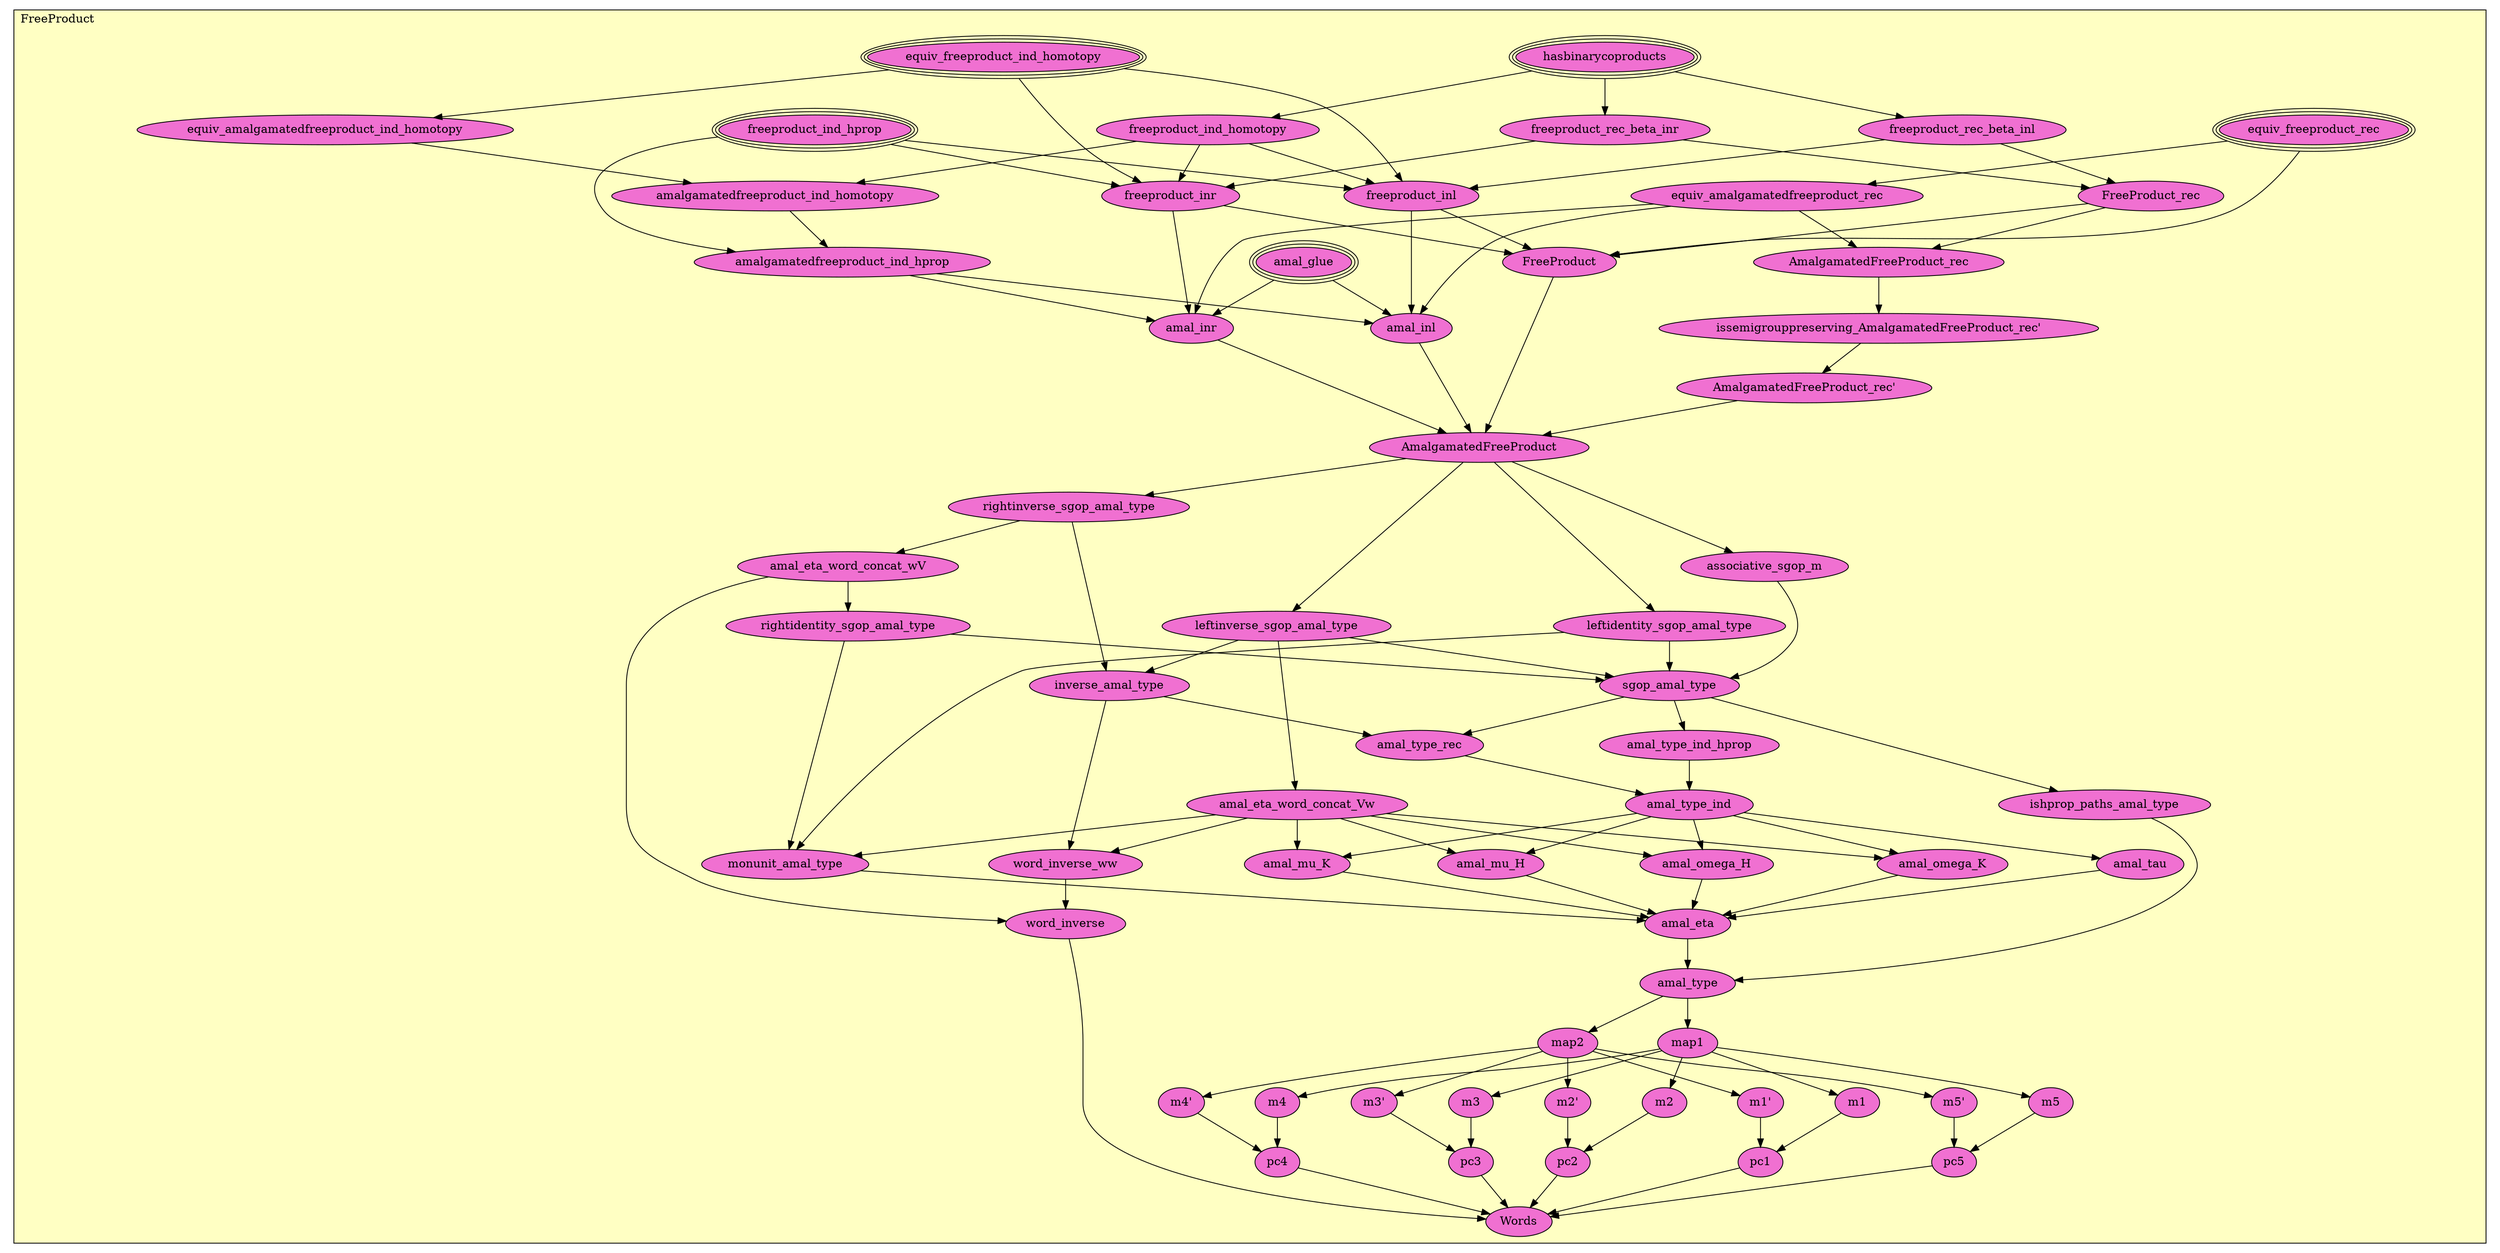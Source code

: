 digraph HoTT_Algebra_Groups_FreeProduct {
  graph [ratio=0.5]
  node [style=filled]
FreeProduct_hasbinarycoproducts [label="hasbinarycoproducts", URL=<FreeProduct.html#hasbinarycoproducts>, peripheries=3, fillcolor="#F070D1"] ;
FreeProduct_equiv_freeproduct_rec [label="equiv_freeproduct_rec", URL=<FreeProduct.html#equiv_freeproduct_rec>, peripheries=3, fillcolor="#F070D1"] ;
FreeProduct_freeproduct_rec_beta_inr [label="freeproduct_rec_beta_inr", URL=<FreeProduct.html#freeproduct_rec_beta_inr>, fillcolor="#F070D1"] ;
FreeProduct_freeproduct_rec_beta_inl [label="freeproduct_rec_beta_inl", URL=<FreeProduct.html#freeproduct_rec_beta_inl>, fillcolor="#F070D1"] ;
FreeProduct_FreeProduct_rec [label="FreeProduct_rec", URL=<FreeProduct.html#FreeProduct_rec>, fillcolor="#F070D1"] ;
FreeProduct_equiv_freeproduct_ind_homotopy [label="equiv_freeproduct_ind_homotopy", URL=<FreeProduct.html#equiv_freeproduct_ind_homotopy>, peripheries=3, fillcolor="#F070D1"] ;
FreeProduct_freeproduct_ind_homotopy [label="freeproduct_ind_homotopy", URL=<FreeProduct.html#freeproduct_ind_homotopy>, fillcolor="#F070D1"] ;
FreeProduct_freeproduct_ind_hprop [label="freeproduct_ind_hprop", URL=<FreeProduct.html#freeproduct_ind_hprop>, peripheries=3, fillcolor="#F070D1"] ;
FreeProduct_freeproduct_inr [label="freeproduct_inr", URL=<FreeProduct.html#freeproduct_inr>, fillcolor="#F070D1"] ;
FreeProduct_freeproduct_inl [label="freeproduct_inl", URL=<FreeProduct.html#freeproduct_inl>, fillcolor="#F070D1"] ;
FreeProduct_FreeProduct [label="FreeProduct", URL=<FreeProduct.html#FreeProduct>, fillcolor="#F070D1"] ;
FreeProduct_equiv_amalgamatedfreeproduct_ind_homotopy [label="equiv_amalgamatedfreeproduct_ind_homotopy", URL=<FreeProduct.html#equiv_amalgamatedfreeproduct_ind_homotopy>, fillcolor="#F070D1"] ;
FreeProduct_amalgamatedfreeproduct_ind_homotopy [label="amalgamatedfreeproduct_ind_homotopy", URL=<FreeProduct.html#amalgamatedfreeproduct_ind_homotopy>, fillcolor="#F070D1"] ;
FreeProduct_amalgamatedfreeproduct_ind_hprop [label="amalgamatedfreeproduct_ind_hprop", URL=<FreeProduct.html#amalgamatedfreeproduct_ind_hprop>, fillcolor="#F070D1"] ;
FreeProduct_equiv_amalgamatedfreeproduct_rec [label="equiv_amalgamatedfreeproduct_rec", URL=<FreeProduct.html#equiv_amalgamatedfreeproduct_rec>, fillcolor="#F070D1"] ;
FreeProduct_amal_glue [label="amal_glue", URL=<FreeProduct.html#amal_glue>, peripheries=3, fillcolor="#F070D1"] ;
FreeProduct_amal_inr [label="amal_inr", URL=<FreeProduct.html#amal_inr>, fillcolor="#F070D1"] ;
FreeProduct_amal_inl [label="amal_inl", URL=<FreeProduct.html#amal_inl>, fillcolor="#F070D1"] ;
FreeProduct_AmalgamatedFreeProduct_rec [label="AmalgamatedFreeProduct_rec", URL=<FreeProduct.html#AmalgamatedFreeProduct_rec>, fillcolor="#F070D1"] ;
FreeProduct_issemigrouppreserving_AmalgamatedFreeProduct_rec_ [label="issemigrouppreserving_AmalgamatedFreeProduct_rec'", URL=<FreeProduct.html#issemigrouppreserving_AmalgamatedFreeProduct_rec'>, fillcolor="#F070D1"] ;
FreeProduct_AmalgamatedFreeProduct_rec_ [label="AmalgamatedFreeProduct_rec'", URL=<FreeProduct.html#AmalgamatedFreeProduct_rec'>, fillcolor="#F070D1"] ;
FreeProduct_AmalgamatedFreeProduct [label="AmalgamatedFreeProduct", URL=<FreeProduct.html#AmalgamatedFreeProduct>, fillcolor="#F070D1"] ;
FreeProduct_rightinverse_sgop_amal_type [label="rightinverse_sgop_amal_type", URL=<FreeProduct.html#rightinverse_sgop_amal_type>, fillcolor="#F070D1"] ;
FreeProduct_leftinverse_sgop_amal_type [label="leftinverse_sgop_amal_type", URL=<FreeProduct.html#leftinverse_sgop_amal_type>, fillcolor="#F070D1"] ;
FreeProduct_amal_eta_word_concat_wV [label="amal_eta_word_concat_wV", URL=<FreeProduct.html#amal_eta_word_concat_wV>, fillcolor="#F070D1"] ;
FreeProduct_amal_eta_word_concat_Vw [label="amal_eta_word_concat_Vw", URL=<FreeProduct.html#amal_eta_word_concat_Vw>, fillcolor="#F070D1"] ;
FreeProduct_rightidentity_sgop_amal_type [label="rightidentity_sgop_amal_type", URL=<FreeProduct.html#rightidentity_sgop_amal_type>, fillcolor="#F070D1"] ;
FreeProduct_leftidentity_sgop_amal_type [label="leftidentity_sgop_amal_type", URL=<FreeProduct.html#leftidentity_sgop_amal_type>, fillcolor="#F070D1"] ;
FreeProduct_associative_sgop_m [label="associative_sgop_m", URL=<FreeProduct.html#associative_sgop_m>, fillcolor="#F070D1"] ;
FreeProduct_inverse_amal_type [label="inverse_amal_type", URL=<FreeProduct.html#inverse_amal_type>, fillcolor="#F070D1"] ;
FreeProduct_monunit_amal_type [label="monunit_amal_type", URL=<FreeProduct.html#monunit_amal_type>, fillcolor="#F070D1"] ;
FreeProduct_sgop_amal_type [label="sgop_amal_type", URL=<FreeProduct.html#sgop_amal_type>, fillcolor="#F070D1"] ;
FreeProduct_ishprop_paths_amal_type [label="ishprop_paths_amal_type", URL=<FreeProduct.html#ishprop_paths_amal_type>, fillcolor="#F070D1"] ;
FreeProduct_amal_type_rec [label="amal_type_rec", URL=<FreeProduct.html#amal_type_rec>, fillcolor="#F070D1"] ;
FreeProduct_amal_type_ind_hprop [label="amal_type_ind_hprop", URL=<FreeProduct.html#amal_type_ind_hprop>, fillcolor="#F070D1"] ;
FreeProduct_amal_type_ind [label="amal_type_ind", URL=<FreeProduct.html#amal_type_ind>, fillcolor="#F070D1"] ;
FreeProduct_amal_omega_K [label="amal_omega_K", URL=<FreeProduct.html#amal_omega_K>, fillcolor="#F070D1"] ;
FreeProduct_amal_omega_H [label="amal_omega_H", URL=<FreeProduct.html#amal_omega_H>, fillcolor="#F070D1"] ;
FreeProduct_amal_tau [label="amal_tau", URL=<FreeProduct.html#amal_tau>, fillcolor="#F070D1"] ;
FreeProduct_amal_mu_K [label="amal_mu_K", URL=<FreeProduct.html#amal_mu_K>, fillcolor="#F070D1"] ;
FreeProduct_amal_mu_H [label="amal_mu_H", URL=<FreeProduct.html#amal_mu_H>, fillcolor="#F070D1"] ;
FreeProduct_amal_eta [label="amal_eta", URL=<FreeProduct.html#amal_eta>, fillcolor="#F070D1"] ;
FreeProduct_amal_type [label="amal_type", URL=<FreeProduct.html#amal_type>, fillcolor="#F070D1"] ;
FreeProduct_map2 [label="map2", URL=<FreeProduct.html#map2>, fillcolor="#F070D1"] ;
FreeProduct_map1 [label="map1", URL=<FreeProduct.html#map1>, fillcolor="#F070D1"] ;
FreeProduct_m5_ [label="m5'", URL=<FreeProduct.html#m5'>, fillcolor="#F070D1"] ;
FreeProduct_m5 [label="m5", URL=<FreeProduct.html#m5>, fillcolor="#F070D1"] ;
FreeProduct_m4_ [label="m4'", URL=<FreeProduct.html#m4'>, fillcolor="#F070D1"] ;
FreeProduct_m4 [label="m4", URL=<FreeProduct.html#m4>, fillcolor="#F070D1"] ;
FreeProduct_m3_ [label="m3'", URL=<FreeProduct.html#m3'>, fillcolor="#F070D1"] ;
FreeProduct_m3 [label="m3", URL=<FreeProduct.html#m3>, fillcolor="#F070D1"] ;
FreeProduct_m2_ [label="m2'", URL=<FreeProduct.html#m2'>, fillcolor="#F070D1"] ;
FreeProduct_m2 [label="m2", URL=<FreeProduct.html#m2>, fillcolor="#F070D1"] ;
FreeProduct_m1_ [label="m1'", URL=<FreeProduct.html#m1'>, fillcolor="#F070D1"] ;
FreeProduct_m1 [label="m1", URL=<FreeProduct.html#m1>, fillcolor="#F070D1"] ;
FreeProduct_pc5 [label="pc5", URL=<FreeProduct.html#pc5>, fillcolor="#F070D1"] ;
FreeProduct_pc4 [label="pc4", URL=<FreeProduct.html#pc4>, fillcolor="#F070D1"] ;
FreeProduct_pc3 [label="pc3", URL=<FreeProduct.html#pc3>, fillcolor="#F070D1"] ;
FreeProduct_pc2 [label="pc2", URL=<FreeProduct.html#pc2>, fillcolor="#F070D1"] ;
FreeProduct_pc1 [label="pc1", URL=<FreeProduct.html#pc1>, fillcolor="#F070D1"] ;
FreeProduct_word_inverse_ww [label="word_inverse_ww", URL=<FreeProduct.html#word_inverse_ww>, fillcolor="#F070D1"] ;
FreeProduct_word_inverse [label="word_inverse", URL=<FreeProduct.html#word_inverse>, fillcolor="#F070D1"] ;
FreeProduct_Words [label="Words", URL=<FreeProduct.html#Words>, fillcolor="#F070D1"] ;
  FreeProduct_hasbinarycoproducts -> FreeProduct_freeproduct_rec_beta_inr [] ;
  FreeProduct_hasbinarycoproducts -> FreeProduct_freeproduct_rec_beta_inl [] ;
  FreeProduct_hasbinarycoproducts -> FreeProduct_freeproduct_ind_homotopy [] ;
  FreeProduct_equiv_freeproduct_rec -> FreeProduct_FreeProduct [] ;
  FreeProduct_equiv_freeproduct_rec -> FreeProduct_equiv_amalgamatedfreeproduct_rec [] ;
  FreeProduct_freeproduct_rec_beta_inr -> FreeProduct_FreeProduct_rec [] ;
  FreeProduct_freeproduct_rec_beta_inr -> FreeProduct_freeproduct_inr [] ;
  FreeProduct_freeproduct_rec_beta_inl -> FreeProduct_FreeProduct_rec [] ;
  FreeProduct_freeproduct_rec_beta_inl -> FreeProduct_freeproduct_inl [] ;
  FreeProduct_FreeProduct_rec -> FreeProduct_FreeProduct [] ;
  FreeProduct_FreeProduct_rec -> FreeProduct_AmalgamatedFreeProduct_rec [] ;
  FreeProduct_equiv_freeproduct_ind_homotopy -> FreeProduct_freeproduct_inr [] ;
  FreeProduct_equiv_freeproduct_ind_homotopy -> FreeProduct_freeproduct_inl [] ;
  FreeProduct_equiv_freeproduct_ind_homotopy -> FreeProduct_equiv_amalgamatedfreeproduct_ind_homotopy [] ;
  FreeProduct_freeproduct_ind_homotopy -> FreeProduct_freeproduct_inr [] ;
  FreeProduct_freeproduct_ind_homotopy -> FreeProduct_freeproduct_inl [] ;
  FreeProduct_freeproduct_ind_homotopy -> FreeProduct_amalgamatedfreeproduct_ind_homotopy [] ;
  FreeProduct_freeproduct_ind_hprop -> FreeProduct_freeproduct_inr [] ;
  FreeProduct_freeproduct_ind_hprop -> FreeProduct_freeproduct_inl [] ;
  FreeProduct_freeproduct_ind_hprop -> FreeProduct_amalgamatedfreeproduct_ind_hprop [] ;
  FreeProduct_freeproduct_inr -> FreeProduct_FreeProduct [] ;
  FreeProduct_freeproduct_inr -> FreeProduct_amal_inr [] ;
  FreeProduct_freeproduct_inl -> FreeProduct_FreeProduct [] ;
  FreeProduct_freeproduct_inl -> FreeProduct_amal_inl [] ;
  FreeProduct_FreeProduct -> FreeProduct_AmalgamatedFreeProduct [] ;
  FreeProduct_equiv_amalgamatedfreeproduct_ind_homotopy -> FreeProduct_amalgamatedfreeproduct_ind_homotopy [] ;
  FreeProduct_amalgamatedfreeproduct_ind_homotopy -> FreeProduct_amalgamatedfreeproduct_ind_hprop [] ;
  FreeProduct_amalgamatedfreeproduct_ind_hprop -> FreeProduct_amal_inr [] ;
  FreeProduct_amalgamatedfreeproduct_ind_hprop -> FreeProduct_amal_inl [] ;
  FreeProduct_equiv_amalgamatedfreeproduct_rec -> FreeProduct_amal_inr [] ;
  FreeProduct_equiv_amalgamatedfreeproduct_rec -> FreeProduct_amal_inl [] ;
  FreeProduct_equiv_amalgamatedfreeproduct_rec -> FreeProduct_AmalgamatedFreeProduct_rec [] ;
  FreeProduct_amal_glue -> FreeProduct_amal_inr [] ;
  FreeProduct_amal_glue -> FreeProduct_amal_inl [] ;
  FreeProduct_amal_inr -> FreeProduct_AmalgamatedFreeProduct [] ;
  FreeProduct_amal_inl -> FreeProduct_AmalgamatedFreeProduct [] ;
  FreeProduct_AmalgamatedFreeProduct_rec -> FreeProduct_issemigrouppreserving_AmalgamatedFreeProduct_rec_ [] ;
  FreeProduct_issemigrouppreserving_AmalgamatedFreeProduct_rec_ -> FreeProduct_AmalgamatedFreeProduct_rec_ [] ;
  FreeProduct_AmalgamatedFreeProduct_rec_ -> FreeProduct_AmalgamatedFreeProduct [] ;
  FreeProduct_AmalgamatedFreeProduct -> FreeProduct_rightinverse_sgop_amal_type [] ;
  FreeProduct_AmalgamatedFreeProduct -> FreeProduct_leftinverse_sgop_amal_type [] ;
  FreeProduct_AmalgamatedFreeProduct -> FreeProduct_leftidentity_sgop_amal_type [] ;
  FreeProduct_AmalgamatedFreeProduct -> FreeProduct_associative_sgop_m [] ;
  FreeProduct_rightinverse_sgop_amal_type -> FreeProduct_amal_eta_word_concat_wV [] ;
  FreeProduct_rightinverse_sgop_amal_type -> FreeProduct_inverse_amal_type [] ;
  FreeProduct_leftinverse_sgop_amal_type -> FreeProduct_amal_eta_word_concat_Vw [] ;
  FreeProduct_leftinverse_sgop_amal_type -> FreeProduct_inverse_amal_type [] ;
  FreeProduct_leftinverse_sgop_amal_type -> FreeProduct_sgop_amal_type [] ;
  FreeProduct_amal_eta_word_concat_wV -> FreeProduct_rightidentity_sgop_amal_type [] ;
  FreeProduct_amal_eta_word_concat_wV -> FreeProduct_word_inverse [] ;
  FreeProduct_amal_eta_word_concat_Vw -> FreeProduct_monunit_amal_type [] ;
  FreeProduct_amal_eta_word_concat_Vw -> FreeProduct_amal_omega_K [] ;
  FreeProduct_amal_eta_word_concat_Vw -> FreeProduct_amal_omega_H [] ;
  FreeProduct_amal_eta_word_concat_Vw -> FreeProduct_amal_mu_K [] ;
  FreeProduct_amal_eta_word_concat_Vw -> FreeProduct_amal_mu_H [] ;
  FreeProduct_amal_eta_word_concat_Vw -> FreeProduct_word_inverse_ww [] ;
  FreeProduct_rightidentity_sgop_amal_type -> FreeProduct_monunit_amal_type [] ;
  FreeProduct_rightidentity_sgop_amal_type -> FreeProduct_sgop_amal_type [] ;
  FreeProduct_leftidentity_sgop_amal_type -> FreeProduct_monunit_amal_type [] ;
  FreeProduct_leftidentity_sgop_amal_type -> FreeProduct_sgop_amal_type [] ;
  FreeProduct_associative_sgop_m -> FreeProduct_sgop_amal_type [] ;
  FreeProduct_inverse_amal_type -> FreeProduct_amal_type_rec [] ;
  FreeProduct_inverse_amal_type -> FreeProduct_word_inverse_ww [] ;
  FreeProduct_monunit_amal_type -> FreeProduct_amal_eta [] ;
  FreeProduct_sgop_amal_type -> FreeProduct_ishprop_paths_amal_type [] ;
  FreeProduct_sgop_amal_type -> FreeProduct_amal_type_rec [] ;
  FreeProduct_sgop_amal_type -> FreeProduct_amal_type_ind_hprop [] ;
  FreeProduct_ishprop_paths_amal_type -> FreeProduct_amal_type [] ;
  FreeProduct_amal_type_rec -> FreeProduct_amal_type_ind [] ;
  FreeProduct_amal_type_ind_hprop -> FreeProduct_amal_type_ind [] ;
  FreeProduct_amal_type_ind -> FreeProduct_amal_omega_K [] ;
  FreeProduct_amal_type_ind -> FreeProduct_amal_omega_H [] ;
  FreeProduct_amal_type_ind -> FreeProduct_amal_tau [] ;
  FreeProduct_amal_type_ind -> FreeProduct_amal_mu_K [] ;
  FreeProduct_amal_type_ind -> FreeProduct_amal_mu_H [] ;
  FreeProduct_amal_omega_K -> FreeProduct_amal_eta [] ;
  FreeProduct_amal_omega_H -> FreeProduct_amal_eta [] ;
  FreeProduct_amal_tau -> FreeProduct_amal_eta [] ;
  FreeProduct_amal_mu_K -> FreeProduct_amal_eta [] ;
  FreeProduct_amal_mu_H -> FreeProduct_amal_eta [] ;
  FreeProduct_amal_eta -> FreeProduct_amal_type [] ;
  FreeProduct_amal_type -> FreeProduct_map2 [] ;
  FreeProduct_amal_type -> FreeProduct_map1 [] ;
  FreeProduct_map2 -> FreeProduct_m5_ [] ;
  FreeProduct_map2 -> FreeProduct_m4_ [] ;
  FreeProduct_map2 -> FreeProduct_m3_ [] ;
  FreeProduct_map2 -> FreeProduct_m2_ [] ;
  FreeProduct_map2 -> FreeProduct_m1_ [] ;
  FreeProduct_map1 -> FreeProduct_m5 [] ;
  FreeProduct_map1 -> FreeProduct_m4 [] ;
  FreeProduct_map1 -> FreeProduct_m3 [] ;
  FreeProduct_map1 -> FreeProduct_m2 [] ;
  FreeProduct_map1 -> FreeProduct_m1 [] ;
  FreeProduct_m5_ -> FreeProduct_pc5 [] ;
  FreeProduct_m5 -> FreeProduct_pc5 [] ;
  FreeProduct_m4_ -> FreeProduct_pc4 [] ;
  FreeProduct_m4 -> FreeProduct_pc4 [] ;
  FreeProduct_m3_ -> FreeProduct_pc3 [] ;
  FreeProduct_m3 -> FreeProduct_pc3 [] ;
  FreeProduct_m2_ -> FreeProduct_pc2 [] ;
  FreeProduct_m2 -> FreeProduct_pc2 [] ;
  FreeProduct_m1_ -> FreeProduct_pc1 [] ;
  FreeProduct_m1 -> FreeProduct_pc1 [] ;
  FreeProduct_pc5 -> FreeProduct_Words [] ;
  FreeProduct_pc4 -> FreeProduct_Words [] ;
  FreeProduct_pc3 -> FreeProduct_Words [] ;
  FreeProduct_pc2 -> FreeProduct_Words [] ;
  FreeProduct_pc1 -> FreeProduct_Words [] ;
  FreeProduct_word_inverse_ww -> FreeProduct_word_inverse [] ;
  FreeProduct_word_inverse -> FreeProduct_Words [] ;
subgraph cluster_FreeProduct { label="FreeProduct"; fillcolor="#FFFFC3"; labeljust=l; style=filled 
FreeProduct_Words; FreeProduct_word_inverse; FreeProduct_word_inverse_ww; FreeProduct_pc1; FreeProduct_pc2; FreeProduct_pc3; FreeProduct_pc4; FreeProduct_pc5; FreeProduct_m1; FreeProduct_m1_; FreeProduct_m2; FreeProduct_m2_; FreeProduct_m3; FreeProduct_m3_; FreeProduct_m4; FreeProduct_m4_; FreeProduct_m5; FreeProduct_m5_; FreeProduct_map1; FreeProduct_map2; FreeProduct_amal_type; FreeProduct_amal_eta; FreeProduct_amal_mu_H; FreeProduct_amal_mu_K; FreeProduct_amal_tau; FreeProduct_amal_omega_H; FreeProduct_amal_omega_K; FreeProduct_amal_type_ind; FreeProduct_amal_type_ind_hprop; FreeProduct_amal_type_rec; FreeProduct_ishprop_paths_amal_type; FreeProduct_sgop_amal_type; FreeProduct_monunit_amal_type; FreeProduct_inverse_amal_type; FreeProduct_associative_sgop_m; FreeProduct_leftidentity_sgop_amal_type; FreeProduct_rightidentity_sgop_amal_type; FreeProduct_amal_eta_word_concat_Vw; FreeProduct_amal_eta_word_concat_wV; FreeProduct_leftinverse_sgop_amal_type; FreeProduct_rightinverse_sgop_amal_type; FreeProduct_AmalgamatedFreeProduct; FreeProduct_AmalgamatedFreeProduct_rec_; FreeProduct_issemigrouppreserving_AmalgamatedFreeProduct_rec_; FreeProduct_AmalgamatedFreeProduct_rec; FreeProduct_amal_inl; FreeProduct_amal_inr; FreeProduct_amal_glue; FreeProduct_equiv_amalgamatedfreeproduct_rec; FreeProduct_amalgamatedfreeproduct_ind_hprop; FreeProduct_amalgamatedfreeproduct_ind_homotopy; FreeProduct_equiv_amalgamatedfreeproduct_ind_homotopy; FreeProduct_FreeProduct; FreeProduct_freeproduct_inl; FreeProduct_freeproduct_inr; FreeProduct_freeproduct_ind_hprop; FreeProduct_freeproduct_ind_homotopy; FreeProduct_equiv_freeproduct_ind_homotopy; FreeProduct_FreeProduct_rec; FreeProduct_freeproduct_rec_beta_inl; FreeProduct_freeproduct_rec_beta_inr; FreeProduct_equiv_freeproduct_rec; FreeProduct_hasbinarycoproducts; };
} /* END */
